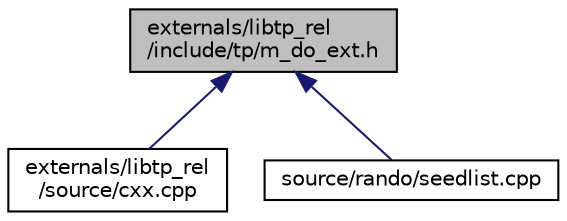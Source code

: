 digraph "externals/libtp_rel/include/tp/m_do_ext.h"
{
 // LATEX_PDF_SIZE
  edge [fontname="Helvetica",fontsize="10",labelfontname="Helvetica",labelfontsize="10"];
  node [fontname="Helvetica",fontsize="10",shape=record];
  Node1 [label="externals/libtp_rel\l/include/tp/m_do_ext.h",height=0.2,width=0.4,color="black", fillcolor="grey75", style="filled", fontcolor="black",tooltip="Holds symbols of the m_do_ext field."];
  Node1 -> Node2 [dir="back",color="midnightblue",fontsize="10",style="solid",fontname="Helvetica"];
  Node2 [label="externals/libtp_rel\l/source/cxx.cpp",height=0.2,width=0.4,color="black", fillcolor="white", style="filled",URL="$d1/dd1/cxx_8cpp.html",tooltip=" "];
  Node1 -> Node3 [dir="back",color="midnightblue",fontsize="10",style="solid",fontname="Helvetica"];
  Node3 [label="source/rando/seedlist.cpp",height=0.2,width=0.4,color="black", fillcolor="white", style="filled",URL="$d9/dfa/seedlist_8cpp.html",tooltip=" "];
}
